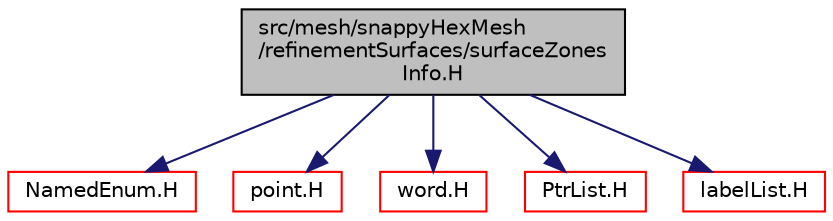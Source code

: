 digraph "src/mesh/snappyHexMesh/refinementSurfaces/surfaceZonesInfo.H"
{
  bgcolor="transparent";
  edge [fontname="Helvetica",fontsize="10",labelfontname="Helvetica",labelfontsize="10"];
  node [fontname="Helvetica",fontsize="10",shape=record];
  Node0 [label="src/mesh/snappyHexMesh\l/refinementSurfaces/surfaceZones\lInfo.H",height=0.2,width=0.4,color="black", fillcolor="grey75", style="filled", fontcolor="black"];
  Node0 -> Node1 [color="midnightblue",fontsize="10",style="solid",fontname="Helvetica"];
  Node1 [label="NamedEnum.H",height=0.2,width=0.4,color="red",URL="$a09485.html"];
  Node0 -> Node71 [color="midnightblue",fontsize="10",style="solid",fontname="Helvetica"];
  Node71 [label="point.H",height=0.2,width=0.4,color="red",URL="$a12827.html"];
  Node0 -> Node9 [color="midnightblue",fontsize="10",style="solid",fontname="Helvetica"];
  Node9 [label="word.H",height=0.2,width=0.4,color="red",URL="$a13514.html"];
  Node0 -> Node80 [color="midnightblue",fontsize="10",style="solid",fontname="Helvetica"];
  Node80 [label="PtrList.H",height=0.2,width=0.4,color="red",URL="$a09419.html"];
  Node0 -> Node87 [color="midnightblue",fontsize="10",style="solid",fontname="Helvetica"];
  Node87 [label="labelList.H",height=0.2,width=0.4,color="red",URL="$a13154.html"];
}

